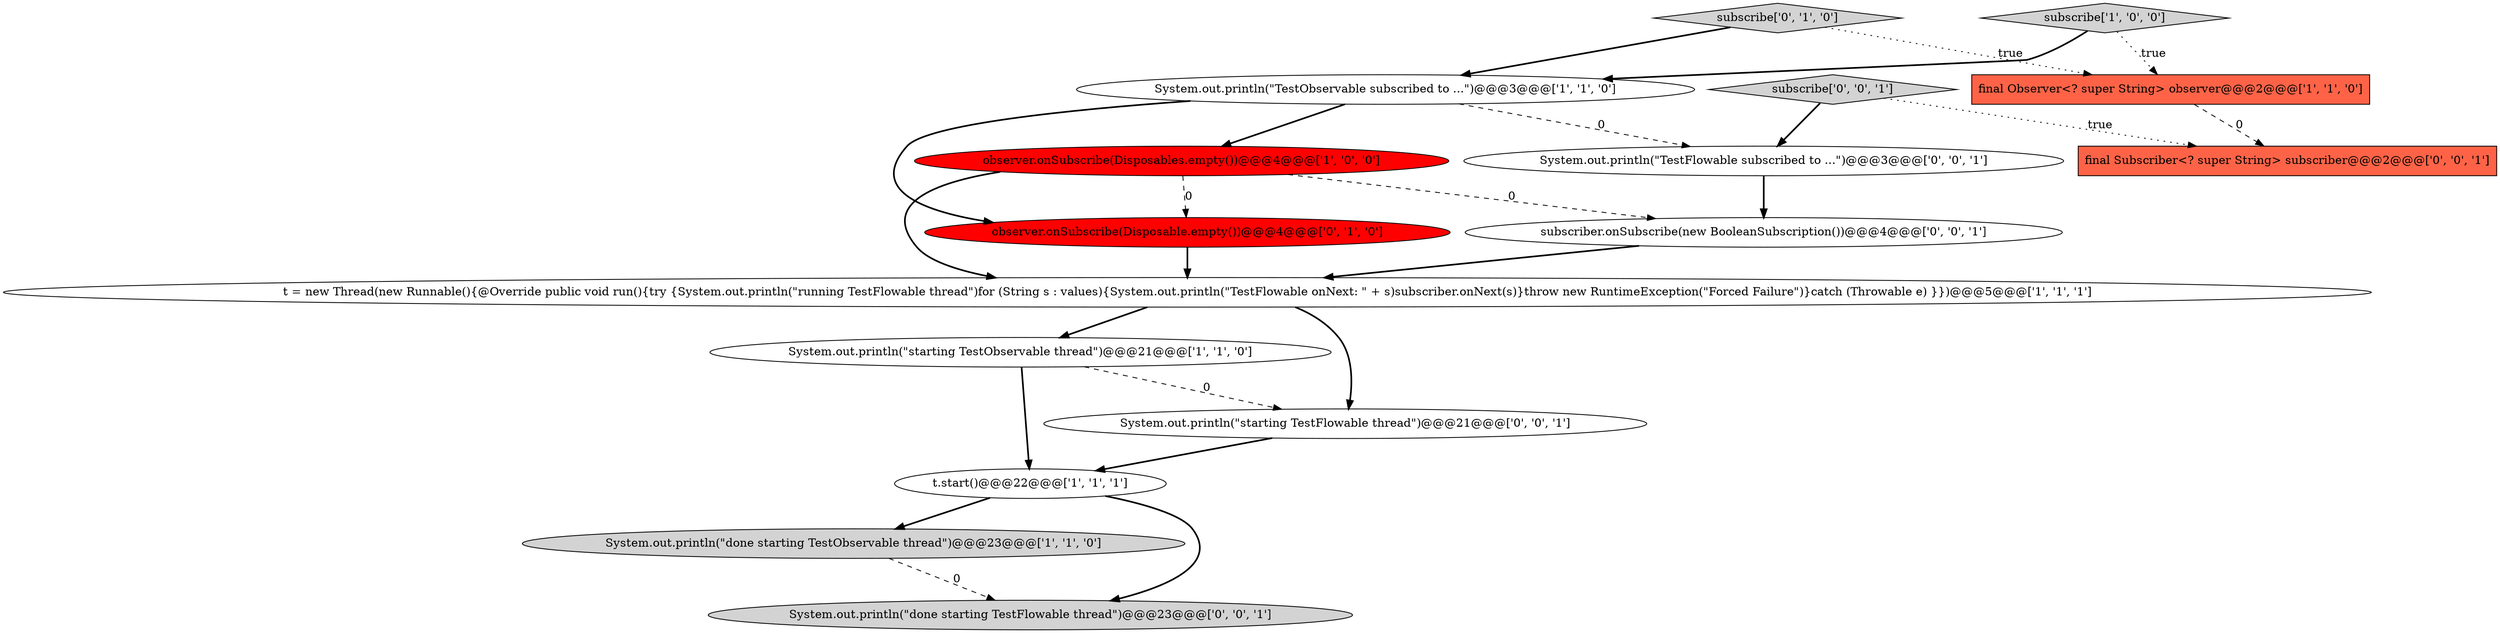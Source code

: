 digraph {
0 [style = filled, label = "final Observer<? super String> observer@@@2@@@['1', '1', '0']", fillcolor = tomato, shape = box image = "AAA0AAABBB1BBB"];
3 [style = filled, label = "observer.onSubscribe(Disposables.empty())@@@4@@@['1', '0', '0']", fillcolor = red, shape = ellipse image = "AAA1AAABBB1BBB"];
4 [style = filled, label = "System.out.println(\"done starting TestObservable thread\")@@@23@@@['1', '1', '0']", fillcolor = lightgray, shape = ellipse image = "AAA0AAABBB1BBB"];
5 [style = filled, label = "System.out.println(\"TestObservable subscribed to ...\")@@@3@@@['1', '1', '0']", fillcolor = white, shape = ellipse image = "AAA0AAABBB1BBB"];
6 [style = filled, label = "System.out.println(\"starting TestObservable thread\")@@@21@@@['1', '1', '0']", fillcolor = white, shape = ellipse image = "AAA0AAABBB1BBB"];
9 [style = filled, label = "subscribe['0', '1', '0']", fillcolor = lightgray, shape = diamond image = "AAA0AAABBB2BBB"];
10 [style = filled, label = "final Subscriber<? super String> subscriber@@@2@@@['0', '0', '1']", fillcolor = tomato, shape = box image = "AAA0AAABBB3BBB"];
13 [style = filled, label = "System.out.println(\"starting TestFlowable thread\")@@@21@@@['0', '0', '1']", fillcolor = white, shape = ellipse image = "AAA0AAABBB3BBB"];
15 [style = filled, label = "subscribe['0', '0', '1']", fillcolor = lightgray, shape = diamond image = "AAA0AAABBB3BBB"];
1 [style = filled, label = "t = new Thread(new Runnable(){@Override public void run(){try {System.out.println(\"running TestFlowable thread\")for (String s : values){System.out.println(\"TestFlowable onNext: \" + s)subscriber.onNext(s)}throw new RuntimeException(\"Forced Failure\")}catch (Throwable e) }})@@@5@@@['1', '1', '1']", fillcolor = white, shape = ellipse image = "AAA0AAABBB1BBB"];
14 [style = filled, label = "System.out.println(\"TestFlowable subscribed to ...\")@@@3@@@['0', '0', '1']", fillcolor = white, shape = ellipse image = "AAA0AAABBB3BBB"];
7 [style = filled, label = "subscribe['1', '0', '0']", fillcolor = lightgray, shape = diamond image = "AAA0AAABBB1BBB"];
11 [style = filled, label = "subscriber.onSubscribe(new BooleanSubscription())@@@4@@@['0', '0', '1']", fillcolor = white, shape = ellipse image = "AAA0AAABBB3BBB"];
12 [style = filled, label = "System.out.println(\"done starting TestFlowable thread\")@@@23@@@['0', '0', '1']", fillcolor = lightgray, shape = ellipse image = "AAA0AAABBB3BBB"];
8 [style = filled, label = "observer.onSubscribe(Disposable.empty())@@@4@@@['0', '1', '0']", fillcolor = red, shape = ellipse image = "AAA1AAABBB2BBB"];
2 [style = filled, label = "t.start()@@@22@@@['1', '1', '1']", fillcolor = white, shape = ellipse image = "AAA0AAABBB1BBB"];
5->3 [style = bold, label=""];
5->8 [style = bold, label=""];
9->0 [style = dotted, label="true"];
5->14 [style = dashed, label="0"];
3->1 [style = bold, label=""];
15->14 [style = bold, label=""];
11->1 [style = bold, label=""];
15->10 [style = dotted, label="true"];
7->0 [style = dotted, label="true"];
2->4 [style = bold, label=""];
1->13 [style = bold, label=""];
0->10 [style = dashed, label="0"];
2->12 [style = bold, label=""];
4->12 [style = dashed, label="0"];
6->2 [style = bold, label=""];
8->1 [style = bold, label=""];
7->5 [style = bold, label=""];
1->6 [style = bold, label=""];
6->13 [style = dashed, label="0"];
9->5 [style = bold, label=""];
3->8 [style = dashed, label="0"];
14->11 [style = bold, label=""];
3->11 [style = dashed, label="0"];
13->2 [style = bold, label=""];
}
